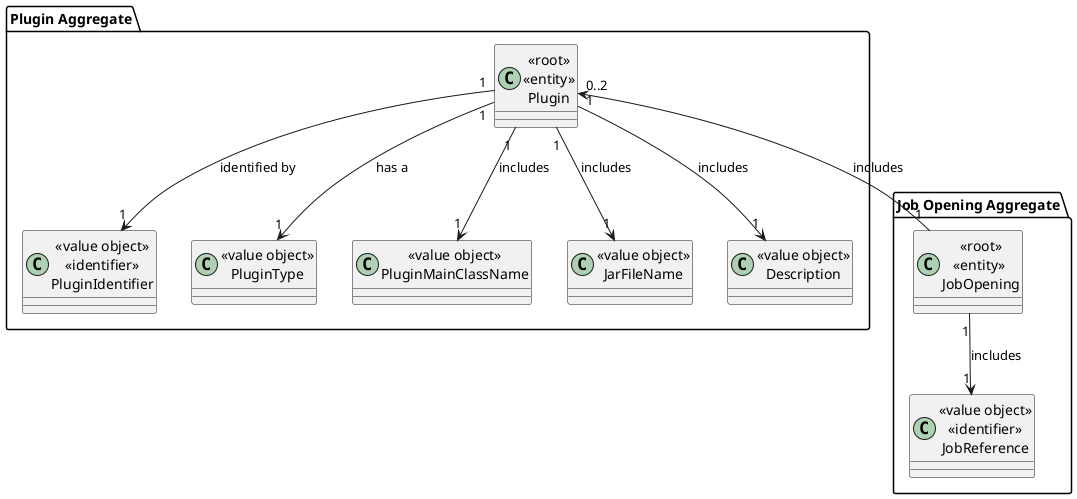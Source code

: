 @startuml
'https://plantuml.com/class-diagram

package "Plugin Aggregate"{
    class  "«root»\n«entity»\nPlugin" as Plugin{
    }
    class "«value object»\n«identifier»\nPluginIdentifier" as PlugID{
    }
    class "«value object»\nPluginType" as PlugType{
    }
    class "«value object»\nPluginMainClassName" as PlugClass{
    }
    class "«value object»\nJarFileName" as JarFile{
    }
    class "«value object»\nDescription" as PlugDesc{
    }
}


package "Job Opening Aggregate"{



    class "«root»\n«entity» \nJobOpening" as JobOpening{

    }


    class "«value object»\n«identifier»\nJobReference" as JobReference{
    }

}


Plugin"1" -->"1" PlugClass : includes
Plugin"1" -->"1" JarFile : includes
Plugin "1"--> "1"PlugDesc : includes
Plugin "1" --> "1" PlugID : identified by
Plugin"1" --> "1" PlugType : has a
Plugin "0..2" <-- "1" JobOpening : includes


JobOpening "1"-->"1" JobReference : includes




@enduml